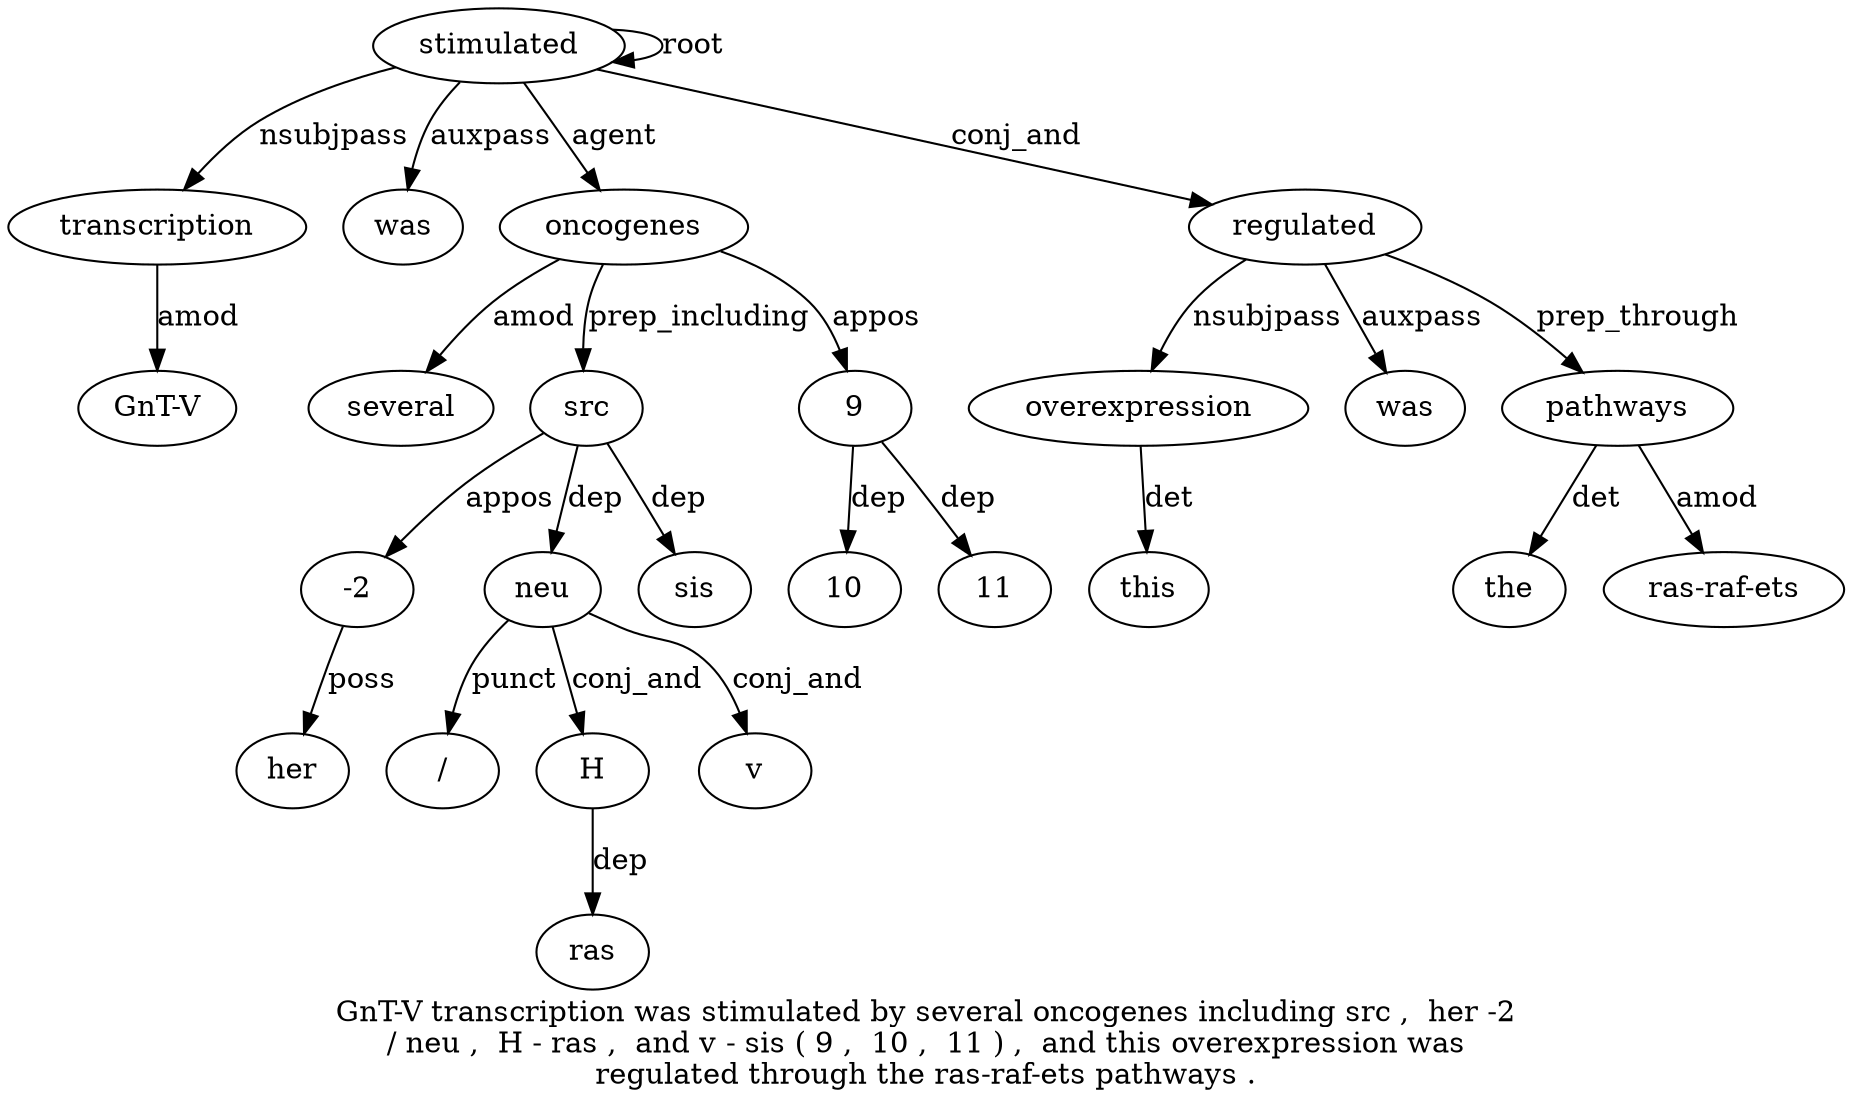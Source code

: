 digraph "GnT-V transcription was stimulated by several oncogenes including src ,  her -2 / neu ,  H - ras ,  and v - sis ( 9 ,  10 ,  11 ) ,  and this overexpression was regulated through the ras-raf-ets pathways ." {
label="GnT-V transcription was stimulated by several oncogenes including src ,  her -2
/ neu ,  H - ras ,  and v - sis ( 9 ,  10 ,  11 ) ,  and this overexpression was
regulated through the ras-raf-ets pathways .";
transcription2 [style=filled, fillcolor=white, label=transcription];
"GnT-V1" [style=filled, fillcolor=white, label="GnT-V"];
transcription2 -> "GnT-V1"  [label=amod];
stimulated4 [style=filled, fillcolor=white, label=stimulated];
stimulated4 -> transcription2  [label=nsubjpass];
was3 [style=filled, fillcolor=white, label=was];
stimulated4 -> was3  [label=auxpass];
stimulated4 -> stimulated4  [label=root];
oncogenes7 [style=filled, fillcolor=white, label=oncogenes];
several6 [style=filled, fillcolor=white, label=several];
oncogenes7 -> several6  [label=amod];
stimulated4 -> oncogenes7  [label=agent];
src9 [style=filled, fillcolor=white, label=src];
oncogenes7 -> src9  [label=prep_including];
"-21" [style=filled, fillcolor=white, label="-2"];
her11 [style=filled, fillcolor=white, label=her];
"-21" -> her11  [label=poss];
src9 -> "-21"  [label=appos];
neu14 [style=filled, fillcolor=white, label=neu];
"/13" [style=filled, fillcolor=white, label="/"];
neu14 -> "/13"  [label=punct];
src9 -> neu14  [label=dep];
H16 [style=filled, fillcolor=white, label=H];
neu14 -> H16  [label=conj_and];
ras18 [style=filled, fillcolor=white, label=ras];
H16 -> ras18  [label=dep];
v21 [style=filled, fillcolor=white, label=v];
neu14 -> v21  [label=conj_and];
sis23 [style=filled, fillcolor=white, label=sis];
src9 -> sis23  [label=dep];
925 [style=filled, fillcolor=white, label=9];
oncogenes7 -> 925  [label=appos];
1027 [style=filled, fillcolor=white, label=10];
925 -> 1027  [label=dep];
1129 [style=filled, fillcolor=white, label=11];
925 -> 1129  [label=dep];
overexpression34 [style=filled, fillcolor=white, label=overexpression];
this33 [style=filled, fillcolor=white, label=this];
overexpression34 -> this33  [label=det];
regulated36 [style=filled, fillcolor=white, label=regulated];
regulated36 -> overexpression34  [label=nsubjpass];
was35 [style=filled, fillcolor=white, label=was];
regulated36 -> was35  [label=auxpass];
stimulated4 -> regulated36  [label=conj_and];
pathways40 [style=filled, fillcolor=white, label=pathways];
the38 [style=filled, fillcolor=white, label=the];
pathways40 -> the38  [label=det];
"ras-raf-ets39" [style=filled, fillcolor=white, label="ras-raf-ets"];
pathways40 -> "ras-raf-ets39"  [label=amod];
regulated36 -> pathways40  [label=prep_through];
}
